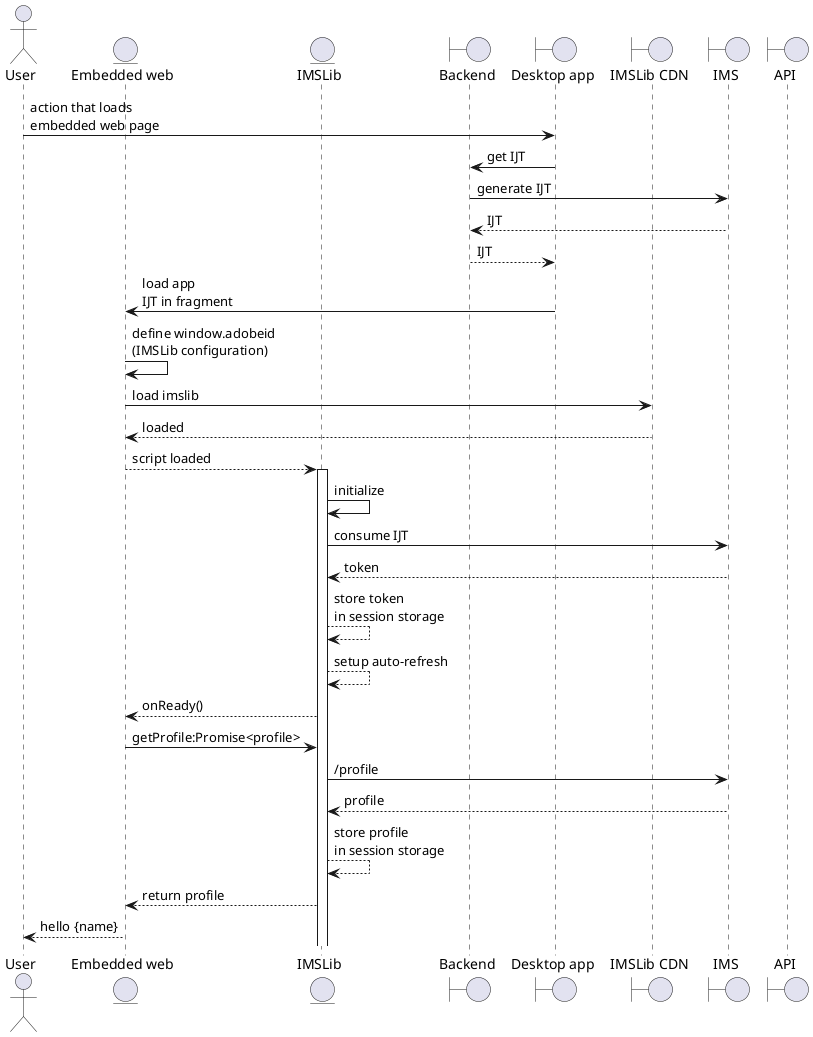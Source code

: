 @startuml
actor User as u
entity "Embedded web" as b
entity IMSLib as l
boundary Backend as be
boundary "Desktop app" as a
boundary "IMSLib CDN" as cdn
boundary IMS as i
boundary API as api

u -> a: action that loads\nembedded web page
a -> be: get IJT
be -> i: generate IJT
i --> be: IJT
be --> a: IJT
a -> b: load app\nIJT in fragment
b -> b: define window.adobeid\n(IMSLib configuration)
b -> cdn: load imslib
cdn --> b: loaded
b --> l: script loaded
activate l
l -> l: initialize
l -> i: consume IJT
i --> l: token
l --> l: store token\nin session storage
l --> l: setup auto-refresh
l --> b: onReady()
b -> l: getProfile:Promise<profile>
l -> i: /profile
i --> l: profile
l -->l: store profile\nin session storage
l --> b: return profile
b --> u: hello {name}
@enduml